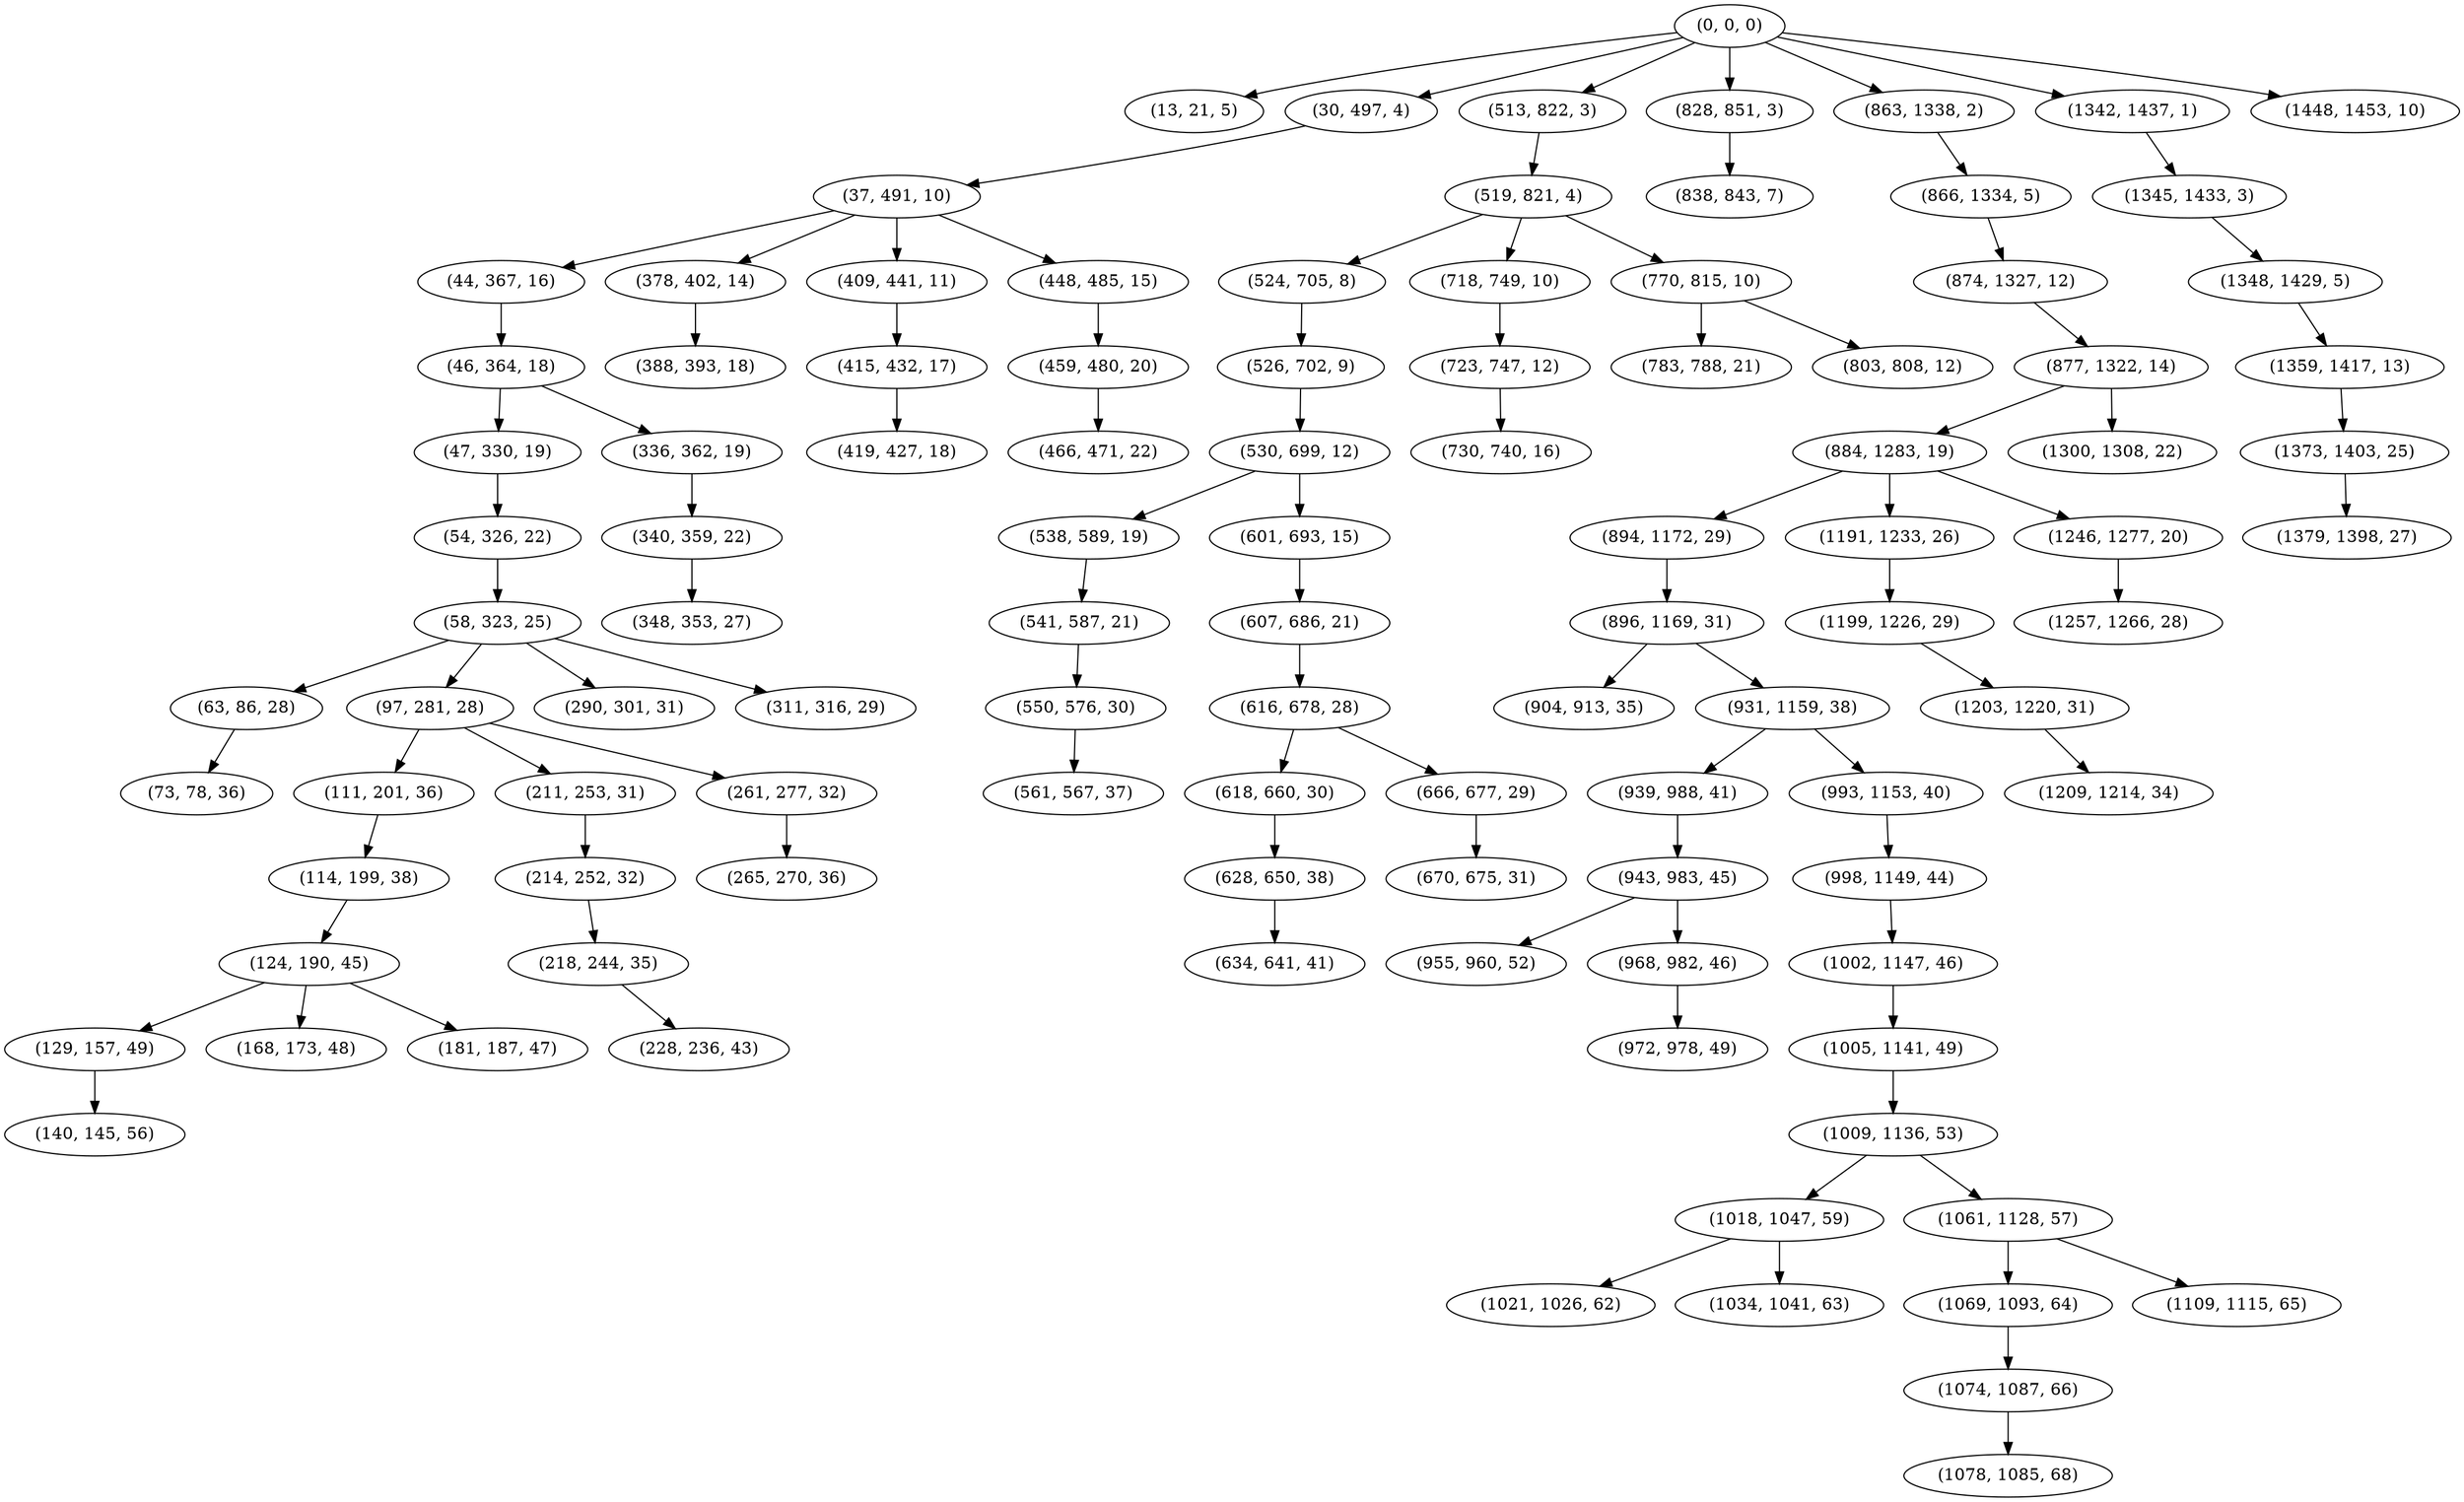 digraph tree {
    "(0, 0, 0)";
    "(13, 21, 5)";
    "(30, 497, 4)";
    "(37, 491, 10)";
    "(44, 367, 16)";
    "(46, 364, 18)";
    "(47, 330, 19)";
    "(54, 326, 22)";
    "(58, 323, 25)";
    "(63, 86, 28)";
    "(73, 78, 36)";
    "(97, 281, 28)";
    "(111, 201, 36)";
    "(114, 199, 38)";
    "(124, 190, 45)";
    "(129, 157, 49)";
    "(140, 145, 56)";
    "(168, 173, 48)";
    "(181, 187, 47)";
    "(211, 253, 31)";
    "(214, 252, 32)";
    "(218, 244, 35)";
    "(228, 236, 43)";
    "(261, 277, 32)";
    "(265, 270, 36)";
    "(290, 301, 31)";
    "(311, 316, 29)";
    "(336, 362, 19)";
    "(340, 359, 22)";
    "(348, 353, 27)";
    "(378, 402, 14)";
    "(388, 393, 18)";
    "(409, 441, 11)";
    "(415, 432, 17)";
    "(419, 427, 18)";
    "(448, 485, 15)";
    "(459, 480, 20)";
    "(466, 471, 22)";
    "(513, 822, 3)";
    "(519, 821, 4)";
    "(524, 705, 8)";
    "(526, 702, 9)";
    "(530, 699, 12)";
    "(538, 589, 19)";
    "(541, 587, 21)";
    "(550, 576, 30)";
    "(561, 567, 37)";
    "(601, 693, 15)";
    "(607, 686, 21)";
    "(616, 678, 28)";
    "(618, 660, 30)";
    "(628, 650, 38)";
    "(634, 641, 41)";
    "(666, 677, 29)";
    "(670, 675, 31)";
    "(718, 749, 10)";
    "(723, 747, 12)";
    "(730, 740, 16)";
    "(770, 815, 10)";
    "(783, 788, 21)";
    "(803, 808, 12)";
    "(828, 851, 3)";
    "(838, 843, 7)";
    "(863, 1338, 2)";
    "(866, 1334, 5)";
    "(874, 1327, 12)";
    "(877, 1322, 14)";
    "(884, 1283, 19)";
    "(894, 1172, 29)";
    "(896, 1169, 31)";
    "(904, 913, 35)";
    "(931, 1159, 38)";
    "(939, 988, 41)";
    "(943, 983, 45)";
    "(955, 960, 52)";
    "(968, 982, 46)";
    "(972, 978, 49)";
    "(993, 1153, 40)";
    "(998, 1149, 44)";
    "(1002, 1147, 46)";
    "(1005, 1141, 49)";
    "(1009, 1136, 53)";
    "(1018, 1047, 59)";
    "(1021, 1026, 62)";
    "(1034, 1041, 63)";
    "(1061, 1128, 57)";
    "(1069, 1093, 64)";
    "(1074, 1087, 66)";
    "(1078, 1085, 68)";
    "(1109, 1115, 65)";
    "(1191, 1233, 26)";
    "(1199, 1226, 29)";
    "(1203, 1220, 31)";
    "(1209, 1214, 34)";
    "(1246, 1277, 20)";
    "(1257, 1266, 28)";
    "(1300, 1308, 22)";
    "(1342, 1437, 1)";
    "(1345, 1433, 3)";
    "(1348, 1429, 5)";
    "(1359, 1417, 13)";
    "(1373, 1403, 25)";
    "(1379, 1398, 27)";
    "(1448, 1453, 10)";
    "(0, 0, 0)" -> "(13, 21, 5)";
    "(0, 0, 0)" -> "(30, 497, 4)";
    "(0, 0, 0)" -> "(513, 822, 3)";
    "(0, 0, 0)" -> "(828, 851, 3)";
    "(0, 0, 0)" -> "(863, 1338, 2)";
    "(0, 0, 0)" -> "(1342, 1437, 1)";
    "(0, 0, 0)" -> "(1448, 1453, 10)";
    "(30, 497, 4)" -> "(37, 491, 10)";
    "(37, 491, 10)" -> "(44, 367, 16)";
    "(37, 491, 10)" -> "(378, 402, 14)";
    "(37, 491, 10)" -> "(409, 441, 11)";
    "(37, 491, 10)" -> "(448, 485, 15)";
    "(44, 367, 16)" -> "(46, 364, 18)";
    "(46, 364, 18)" -> "(47, 330, 19)";
    "(46, 364, 18)" -> "(336, 362, 19)";
    "(47, 330, 19)" -> "(54, 326, 22)";
    "(54, 326, 22)" -> "(58, 323, 25)";
    "(58, 323, 25)" -> "(63, 86, 28)";
    "(58, 323, 25)" -> "(97, 281, 28)";
    "(58, 323, 25)" -> "(290, 301, 31)";
    "(58, 323, 25)" -> "(311, 316, 29)";
    "(63, 86, 28)" -> "(73, 78, 36)";
    "(97, 281, 28)" -> "(111, 201, 36)";
    "(97, 281, 28)" -> "(211, 253, 31)";
    "(97, 281, 28)" -> "(261, 277, 32)";
    "(111, 201, 36)" -> "(114, 199, 38)";
    "(114, 199, 38)" -> "(124, 190, 45)";
    "(124, 190, 45)" -> "(129, 157, 49)";
    "(124, 190, 45)" -> "(168, 173, 48)";
    "(124, 190, 45)" -> "(181, 187, 47)";
    "(129, 157, 49)" -> "(140, 145, 56)";
    "(211, 253, 31)" -> "(214, 252, 32)";
    "(214, 252, 32)" -> "(218, 244, 35)";
    "(218, 244, 35)" -> "(228, 236, 43)";
    "(261, 277, 32)" -> "(265, 270, 36)";
    "(336, 362, 19)" -> "(340, 359, 22)";
    "(340, 359, 22)" -> "(348, 353, 27)";
    "(378, 402, 14)" -> "(388, 393, 18)";
    "(409, 441, 11)" -> "(415, 432, 17)";
    "(415, 432, 17)" -> "(419, 427, 18)";
    "(448, 485, 15)" -> "(459, 480, 20)";
    "(459, 480, 20)" -> "(466, 471, 22)";
    "(513, 822, 3)" -> "(519, 821, 4)";
    "(519, 821, 4)" -> "(524, 705, 8)";
    "(519, 821, 4)" -> "(718, 749, 10)";
    "(519, 821, 4)" -> "(770, 815, 10)";
    "(524, 705, 8)" -> "(526, 702, 9)";
    "(526, 702, 9)" -> "(530, 699, 12)";
    "(530, 699, 12)" -> "(538, 589, 19)";
    "(530, 699, 12)" -> "(601, 693, 15)";
    "(538, 589, 19)" -> "(541, 587, 21)";
    "(541, 587, 21)" -> "(550, 576, 30)";
    "(550, 576, 30)" -> "(561, 567, 37)";
    "(601, 693, 15)" -> "(607, 686, 21)";
    "(607, 686, 21)" -> "(616, 678, 28)";
    "(616, 678, 28)" -> "(618, 660, 30)";
    "(616, 678, 28)" -> "(666, 677, 29)";
    "(618, 660, 30)" -> "(628, 650, 38)";
    "(628, 650, 38)" -> "(634, 641, 41)";
    "(666, 677, 29)" -> "(670, 675, 31)";
    "(718, 749, 10)" -> "(723, 747, 12)";
    "(723, 747, 12)" -> "(730, 740, 16)";
    "(770, 815, 10)" -> "(783, 788, 21)";
    "(770, 815, 10)" -> "(803, 808, 12)";
    "(828, 851, 3)" -> "(838, 843, 7)";
    "(863, 1338, 2)" -> "(866, 1334, 5)";
    "(866, 1334, 5)" -> "(874, 1327, 12)";
    "(874, 1327, 12)" -> "(877, 1322, 14)";
    "(877, 1322, 14)" -> "(884, 1283, 19)";
    "(877, 1322, 14)" -> "(1300, 1308, 22)";
    "(884, 1283, 19)" -> "(894, 1172, 29)";
    "(884, 1283, 19)" -> "(1191, 1233, 26)";
    "(884, 1283, 19)" -> "(1246, 1277, 20)";
    "(894, 1172, 29)" -> "(896, 1169, 31)";
    "(896, 1169, 31)" -> "(904, 913, 35)";
    "(896, 1169, 31)" -> "(931, 1159, 38)";
    "(931, 1159, 38)" -> "(939, 988, 41)";
    "(931, 1159, 38)" -> "(993, 1153, 40)";
    "(939, 988, 41)" -> "(943, 983, 45)";
    "(943, 983, 45)" -> "(955, 960, 52)";
    "(943, 983, 45)" -> "(968, 982, 46)";
    "(968, 982, 46)" -> "(972, 978, 49)";
    "(993, 1153, 40)" -> "(998, 1149, 44)";
    "(998, 1149, 44)" -> "(1002, 1147, 46)";
    "(1002, 1147, 46)" -> "(1005, 1141, 49)";
    "(1005, 1141, 49)" -> "(1009, 1136, 53)";
    "(1009, 1136, 53)" -> "(1018, 1047, 59)";
    "(1009, 1136, 53)" -> "(1061, 1128, 57)";
    "(1018, 1047, 59)" -> "(1021, 1026, 62)";
    "(1018, 1047, 59)" -> "(1034, 1041, 63)";
    "(1061, 1128, 57)" -> "(1069, 1093, 64)";
    "(1061, 1128, 57)" -> "(1109, 1115, 65)";
    "(1069, 1093, 64)" -> "(1074, 1087, 66)";
    "(1074, 1087, 66)" -> "(1078, 1085, 68)";
    "(1191, 1233, 26)" -> "(1199, 1226, 29)";
    "(1199, 1226, 29)" -> "(1203, 1220, 31)";
    "(1203, 1220, 31)" -> "(1209, 1214, 34)";
    "(1246, 1277, 20)" -> "(1257, 1266, 28)";
    "(1342, 1437, 1)" -> "(1345, 1433, 3)";
    "(1345, 1433, 3)" -> "(1348, 1429, 5)";
    "(1348, 1429, 5)" -> "(1359, 1417, 13)";
    "(1359, 1417, 13)" -> "(1373, 1403, 25)";
    "(1373, 1403, 25)" -> "(1379, 1398, 27)";
}
